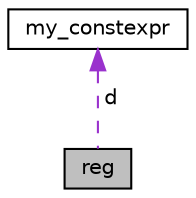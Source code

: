 digraph "reg"
{
  edge [fontname="Helvetica",fontsize="10",labelfontname="Helvetica",labelfontsize="10"];
  node [fontname="Helvetica",fontsize="10",shape=record];
  Node1 [label="reg",height=0.2,width=0.4,color="black", fillcolor="grey75", style="filled", fontcolor="black"];
  Node2 -> Node1 [dir="back",color="darkorchid3",fontsize="10",style="dashed",label=" d" ];
  Node2 [label="my_constexpr",height=0.2,width=0.4,color="black", fillcolor="white", style="filled",URL="$structmy__constexpr.html"];
}
